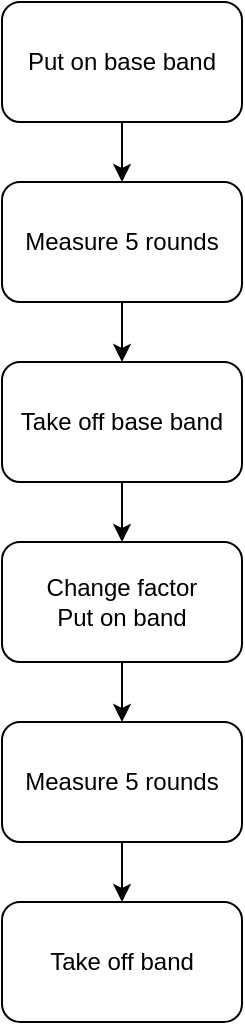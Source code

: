<mxfile version="20.5.1" type="device"><diagram id="m5UtH_TCOUs0MbsZS1xi" name="第 1 页"><mxGraphModel dx="782" dy="380" grid="1" gridSize="10" guides="1" tooltips="1" connect="1" arrows="1" fold="1" page="1" pageScale="1" pageWidth="1169" pageHeight="827" math="0" shadow="0"><root><mxCell id="0"/><mxCell id="1" parent="0"/><mxCell id="fvEsQ0jgX6m77iYX0XQ5-3" style="edgeStyle=orthogonalEdgeStyle;rounded=0;orthogonalLoop=1;jettySize=auto;html=1;entryX=0.5;entryY=0;entryDx=0;entryDy=0;" edge="1" parent="1" source="fvEsQ0jgX6m77iYX0XQ5-1" target="fvEsQ0jgX6m77iYX0XQ5-2"><mxGeometry relative="1" as="geometry"/></mxCell><mxCell id="fvEsQ0jgX6m77iYX0XQ5-1" value="Put on base band" style="rounded=1;whiteSpace=wrap;html=1;" vertex="1" parent="1"><mxGeometry x="340" y="40" width="120" height="60" as="geometry"/></mxCell><mxCell id="fvEsQ0jgX6m77iYX0XQ5-5" style="edgeStyle=orthogonalEdgeStyle;rounded=0;orthogonalLoop=1;jettySize=auto;html=1;" edge="1" parent="1" source="fvEsQ0jgX6m77iYX0XQ5-2" target="fvEsQ0jgX6m77iYX0XQ5-4"><mxGeometry relative="1" as="geometry"/></mxCell><mxCell id="fvEsQ0jgX6m77iYX0XQ5-2" value="Measure 5 rounds" style="rounded=1;whiteSpace=wrap;html=1;" vertex="1" parent="1"><mxGeometry x="340" y="130" width="120" height="60" as="geometry"/></mxCell><mxCell id="fvEsQ0jgX6m77iYX0XQ5-7" style="edgeStyle=orthogonalEdgeStyle;rounded=0;orthogonalLoop=1;jettySize=auto;html=1;" edge="1" parent="1" source="fvEsQ0jgX6m77iYX0XQ5-4" target="fvEsQ0jgX6m77iYX0XQ5-6"><mxGeometry relative="1" as="geometry"/></mxCell><mxCell id="fvEsQ0jgX6m77iYX0XQ5-4" value="Take off base band" style="rounded=1;whiteSpace=wrap;html=1;" vertex="1" parent="1"><mxGeometry x="340" y="220" width="120" height="60" as="geometry"/></mxCell><mxCell id="fvEsQ0jgX6m77iYX0XQ5-9" style="edgeStyle=orthogonalEdgeStyle;rounded=0;orthogonalLoop=1;jettySize=auto;html=1;entryX=0.5;entryY=0;entryDx=0;entryDy=0;" edge="1" parent="1" source="fvEsQ0jgX6m77iYX0XQ5-6" target="fvEsQ0jgX6m77iYX0XQ5-8"><mxGeometry relative="1" as="geometry"/></mxCell><mxCell id="fvEsQ0jgX6m77iYX0XQ5-6" value="Change factor&lt;br&gt;Put on band" style="rounded=1;whiteSpace=wrap;html=1;" vertex="1" parent="1"><mxGeometry x="340" y="310" width="120" height="60" as="geometry"/></mxCell><mxCell id="fvEsQ0jgX6m77iYX0XQ5-11" style="edgeStyle=orthogonalEdgeStyle;rounded=0;orthogonalLoop=1;jettySize=auto;html=1;entryX=0.5;entryY=0;entryDx=0;entryDy=0;" edge="1" parent="1" source="fvEsQ0jgX6m77iYX0XQ5-8" target="fvEsQ0jgX6m77iYX0XQ5-10"><mxGeometry relative="1" as="geometry"/></mxCell><mxCell id="fvEsQ0jgX6m77iYX0XQ5-8" value="Measure 5 rounds" style="rounded=1;whiteSpace=wrap;html=1;" vertex="1" parent="1"><mxGeometry x="340" y="400" width="120" height="60" as="geometry"/></mxCell><mxCell id="fvEsQ0jgX6m77iYX0XQ5-10" value="Take off band" style="rounded=1;whiteSpace=wrap;html=1;" vertex="1" parent="1"><mxGeometry x="340" y="490" width="120" height="60" as="geometry"/></mxCell></root></mxGraphModel></diagram></mxfile>